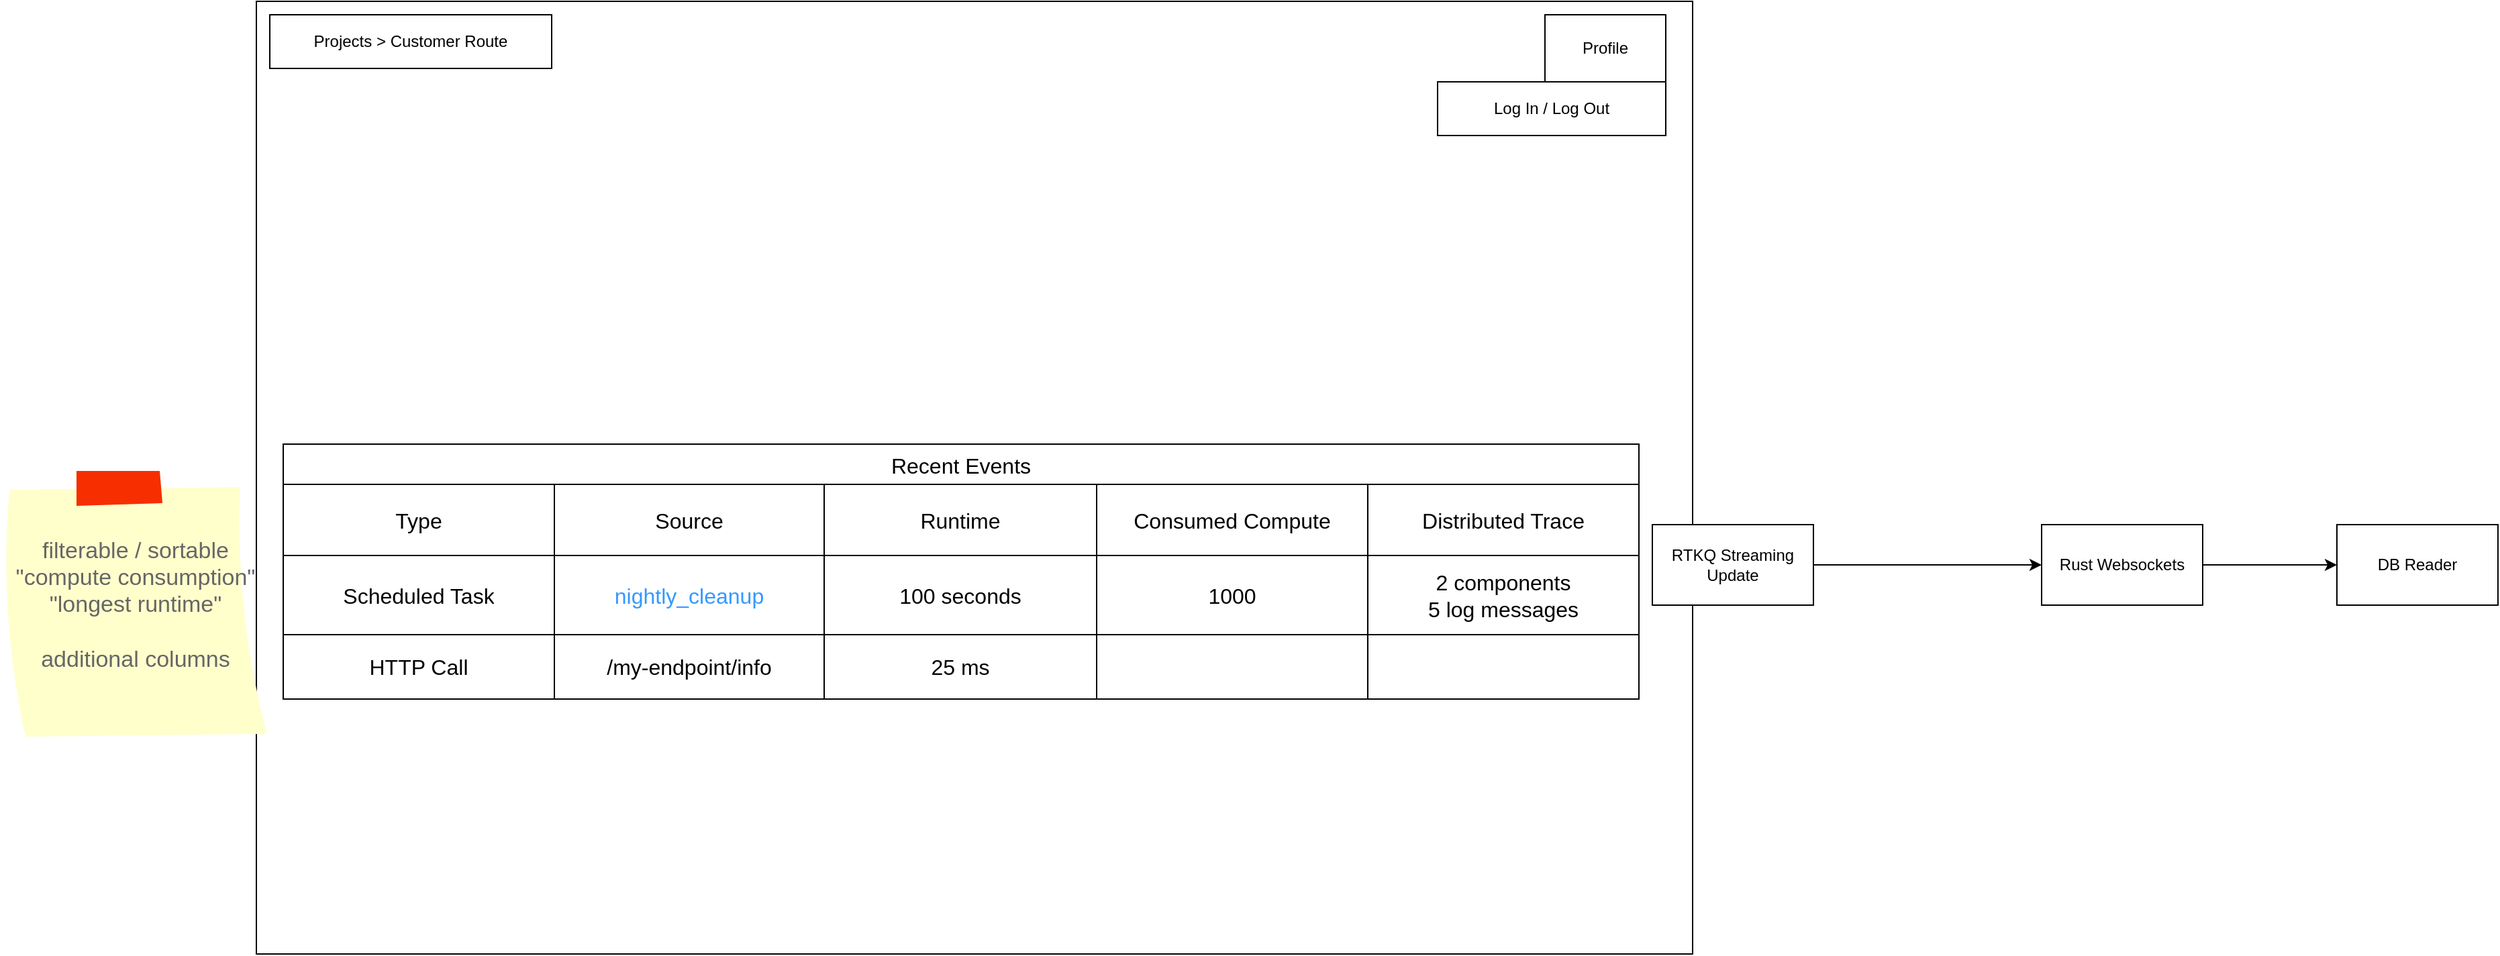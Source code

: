 <mxfile version="22.1.16" type="device" pages="2">
  <diagram name="Page-1" id="kaMfsWLkI_1GZmomhYRL">
    <mxGraphModel dx="2433" dy="1171" grid="1" gridSize="10" guides="1" tooltips="1" connect="1" arrows="1" fold="1" page="1" pageScale="1" pageWidth="850" pageHeight="1100" math="0" shadow="0">
      <root>
        <mxCell id="0" />
        <mxCell id="1" parent="0" />
        <mxCell id="EGFr5fbD6HCEp1vxCQld-1" value="" style="rounded=0;whiteSpace=wrap;html=1;" parent="1" vertex="1">
          <mxGeometry y="70" width="1070" height="710" as="geometry" />
        </mxCell>
        <mxCell id="EGFr5fbD6HCEp1vxCQld-4" value="Recent Events" style="shape=table;startSize=30;container=1;collapsible=0;childLayout=tableLayout;strokeColor=default;fontSize=16;" parent="1" vertex="1">
          <mxGeometry x="20" y="400" width="1010" height="190" as="geometry" />
        </mxCell>
        <mxCell id="EGFr5fbD6HCEp1vxCQld-5" value="" style="shape=tableRow;horizontal=0;startSize=0;swimlaneHead=0;swimlaneBody=0;strokeColor=inherit;top=0;left=0;bottom=0;right=0;collapsible=0;dropTarget=0;fillColor=none;points=[[0,0.5],[1,0.5]];portConstraint=eastwest;fontSize=16;" parent="EGFr5fbD6HCEp1vxCQld-4" vertex="1">
          <mxGeometry y="30" width="1010" height="53" as="geometry" />
        </mxCell>
        <mxCell id="EGFr5fbD6HCEp1vxCQld-6" value="Type" style="shape=partialRectangle;html=1;whiteSpace=wrap;connectable=0;strokeColor=inherit;overflow=hidden;fillColor=none;top=0;left=0;bottom=0;right=0;pointerEvents=1;fontSize=16;" parent="EGFr5fbD6HCEp1vxCQld-5" vertex="1">
          <mxGeometry width="202" height="53" as="geometry">
            <mxRectangle width="202" height="53" as="alternateBounds" />
          </mxGeometry>
        </mxCell>
        <mxCell id="EGFr5fbD6HCEp1vxCQld-7" value="Source" style="shape=partialRectangle;html=1;whiteSpace=wrap;connectable=0;strokeColor=inherit;overflow=hidden;fillColor=none;top=0;left=0;bottom=0;right=0;pointerEvents=1;fontSize=16;" parent="EGFr5fbD6HCEp1vxCQld-5" vertex="1">
          <mxGeometry x="202" width="201" height="53" as="geometry">
            <mxRectangle width="201" height="53" as="alternateBounds" />
          </mxGeometry>
        </mxCell>
        <mxCell id="EGFr5fbD6HCEp1vxCQld-8" value="Runtime" style="shape=partialRectangle;html=1;whiteSpace=wrap;connectable=0;strokeColor=inherit;overflow=hidden;fillColor=none;top=0;left=0;bottom=0;right=0;pointerEvents=1;fontSize=16;" parent="EGFr5fbD6HCEp1vxCQld-5" vertex="1">
          <mxGeometry x="403" width="203" height="53" as="geometry">
            <mxRectangle width="203" height="53" as="alternateBounds" />
          </mxGeometry>
        </mxCell>
        <mxCell id="EGFr5fbD6HCEp1vxCQld-26" value="Consumed Compute" style="shape=partialRectangle;html=1;whiteSpace=wrap;connectable=0;strokeColor=inherit;overflow=hidden;fillColor=none;top=0;left=0;bottom=0;right=0;pointerEvents=1;fontSize=16;" parent="EGFr5fbD6HCEp1vxCQld-5" vertex="1">
          <mxGeometry x="606" width="202" height="53" as="geometry">
            <mxRectangle width="202" height="53" as="alternateBounds" />
          </mxGeometry>
        </mxCell>
        <mxCell id="EGFr5fbD6HCEp1vxCQld-29" value="Distributed Trace" style="shape=partialRectangle;html=1;whiteSpace=wrap;connectable=0;strokeColor=inherit;overflow=hidden;fillColor=none;top=0;left=0;bottom=0;right=0;pointerEvents=1;fontSize=16;" parent="EGFr5fbD6HCEp1vxCQld-5" vertex="1">
          <mxGeometry x="808" width="202" height="53" as="geometry">
            <mxRectangle width="202" height="53" as="alternateBounds" />
          </mxGeometry>
        </mxCell>
        <mxCell id="EGFr5fbD6HCEp1vxCQld-9" value="" style="shape=tableRow;horizontal=0;startSize=0;swimlaneHead=0;swimlaneBody=0;strokeColor=inherit;top=0;left=0;bottom=0;right=0;collapsible=0;dropTarget=0;fillColor=none;points=[[0,0.5],[1,0.5]];portConstraint=eastwest;fontSize=16;" parent="EGFr5fbD6HCEp1vxCQld-4" vertex="1">
          <mxGeometry y="83" width="1010" height="59" as="geometry" />
        </mxCell>
        <mxCell id="EGFr5fbD6HCEp1vxCQld-10" value="Scheduled Task" style="shape=partialRectangle;html=1;whiteSpace=wrap;connectable=0;strokeColor=inherit;overflow=hidden;fillColor=none;top=0;left=0;bottom=0;right=0;pointerEvents=1;fontSize=16;" parent="EGFr5fbD6HCEp1vxCQld-9" vertex="1">
          <mxGeometry width="202" height="59" as="geometry">
            <mxRectangle width="202" height="59" as="alternateBounds" />
          </mxGeometry>
        </mxCell>
        <mxCell id="EGFr5fbD6HCEp1vxCQld-11" value="&lt;font color=&quot;#3399ff&quot;&gt;nightly_cleanup&lt;/font&gt;" style="shape=partialRectangle;html=1;whiteSpace=wrap;connectable=0;strokeColor=inherit;overflow=hidden;fillColor=none;top=0;left=0;bottom=0;right=0;pointerEvents=1;fontSize=16;" parent="EGFr5fbD6HCEp1vxCQld-9" vertex="1">
          <mxGeometry x="202" width="201" height="59" as="geometry">
            <mxRectangle width="201" height="59" as="alternateBounds" />
          </mxGeometry>
        </mxCell>
        <mxCell id="EGFr5fbD6HCEp1vxCQld-12" value="100 seconds" style="shape=partialRectangle;html=1;whiteSpace=wrap;connectable=0;strokeColor=inherit;overflow=hidden;fillColor=none;top=0;left=0;bottom=0;right=0;pointerEvents=1;fontSize=16;" parent="EGFr5fbD6HCEp1vxCQld-9" vertex="1">
          <mxGeometry x="403" width="203" height="59" as="geometry">
            <mxRectangle width="203" height="59" as="alternateBounds" />
          </mxGeometry>
        </mxCell>
        <mxCell id="EGFr5fbD6HCEp1vxCQld-27" value="1000" style="shape=partialRectangle;html=1;whiteSpace=wrap;connectable=0;strokeColor=inherit;overflow=hidden;fillColor=none;top=0;left=0;bottom=0;right=0;pointerEvents=1;fontSize=16;" parent="EGFr5fbD6HCEp1vxCQld-9" vertex="1">
          <mxGeometry x="606" width="202" height="59" as="geometry">
            <mxRectangle width="202" height="59" as="alternateBounds" />
          </mxGeometry>
        </mxCell>
        <mxCell id="EGFr5fbD6HCEp1vxCQld-30" value="2 components&lt;br&gt;5 log messages" style="shape=partialRectangle;html=1;whiteSpace=wrap;connectable=0;strokeColor=inherit;overflow=hidden;fillColor=none;top=0;left=0;bottom=0;right=0;pointerEvents=1;fontSize=16;" parent="EGFr5fbD6HCEp1vxCQld-9" vertex="1">
          <mxGeometry x="808" width="202" height="59" as="geometry">
            <mxRectangle width="202" height="59" as="alternateBounds" />
          </mxGeometry>
        </mxCell>
        <mxCell id="EGFr5fbD6HCEp1vxCQld-13" value="" style="shape=tableRow;horizontal=0;startSize=0;swimlaneHead=0;swimlaneBody=0;strokeColor=inherit;top=0;left=0;bottom=0;right=0;collapsible=0;dropTarget=0;fillColor=none;points=[[0,0.5],[1,0.5]];portConstraint=eastwest;fontSize=16;" parent="EGFr5fbD6HCEp1vxCQld-4" vertex="1">
          <mxGeometry y="142" width="1010" height="48" as="geometry" />
        </mxCell>
        <mxCell id="EGFr5fbD6HCEp1vxCQld-14" value="HTTP Call" style="shape=partialRectangle;html=1;whiteSpace=wrap;connectable=0;strokeColor=inherit;overflow=hidden;fillColor=none;top=0;left=0;bottom=0;right=0;pointerEvents=1;fontSize=16;" parent="EGFr5fbD6HCEp1vxCQld-13" vertex="1">
          <mxGeometry width="202" height="48" as="geometry">
            <mxRectangle width="202" height="48" as="alternateBounds" />
          </mxGeometry>
        </mxCell>
        <mxCell id="EGFr5fbD6HCEp1vxCQld-15" value="/my-endpoint/info" style="shape=partialRectangle;html=1;whiteSpace=wrap;connectable=0;strokeColor=inherit;overflow=hidden;fillColor=none;top=0;left=0;bottom=0;right=0;pointerEvents=1;fontSize=16;" parent="EGFr5fbD6HCEp1vxCQld-13" vertex="1">
          <mxGeometry x="202" width="201" height="48" as="geometry">
            <mxRectangle width="201" height="48" as="alternateBounds" />
          </mxGeometry>
        </mxCell>
        <mxCell id="EGFr5fbD6HCEp1vxCQld-16" value="25 ms" style="shape=partialRectangle;html=1;whiteSpace=wrap;connectable=0;strokeColor=inherit;overflow=hidden;fillColor=none;top=0;left=0;bottom=0;right=0;pointerEvents=1;fontSize=16;" parent="EGFr5fbD6HCEp1vxCQld-13" vertex="1">
          <mxGeometry x="403" width="203" height="48" as="geometry">
            <mxRectangle width="203" height="48" as="alternateBounds" />
          </mxGeometry>
        </mxCell>
        <mxCell id="EGFr5fbD6HCEp1vxCQld-28" style="shape=partialRectangle;html=1;whiteSpace=wrap;connectable=0;strokeColor=inherit;overflow=hidden;fillColor=none;top=0;left=0;bottom=0;right=0;pointerEvents=1;fontSize=16;" parent="EGFr5fbD6HCEp1vxCQld-13" vertex="1">
          <mxGeometry x="606" width="202" height="48" as="geometry">
            <mxRectangle width="202" height="48" as="alternateBounds" />
          </mxGeometry>
        </mxCell>
        <mxCell id="EGFr5fbD6HCEp1vxCQld-31" style="shape=partialRectangle;html=1;whiteSpace=wrap;connectable=0;strokeColor=inherit;overflow=hidden;fillColor=none;top=0;left=0;bottom=0;right=0;pointerEvents=1;fontSize=16;" parent="EGFr5fbD6HCEp1vxCQld-13" vertex="1">
          <mxGeometry x="808" width="202" height="48" as="geometry">
            <mxRectangle width="202" height="48" as="alternateBounds" />
          </mxGeometry>
        </mxCell>
        <mxCell id="EGFr5fbD6HCEp1vxCQld-17" value="filterable / sortable&lt;br&gt;&quot;compute consumption&quot;&lt;br&gt;&quot;longest runtime&quot;&lt;br&gt;&lt;br&gt;additional columns&lt;br&gt;" style="strokeWidth=1;shadow=0;dashed=0;align=center;html=1;shape=mxgraph.mockup.text.stickyNote2;fontColor=#666666;mainText=;fontSize=17;whiteSpace=wrap;fillColor=#ffffcc;strokeColor=#F62E00;" parent="1" vertex="1">
          <mxGeometry x="-190" y="420" width="200" height="200" as="geometry" />
        </mxCell>
        <mxCell id="EGFr5fbD6HCEp1vxCQld-32" value="Projects &amp;gt; Customer Route" style="rounded=0;whiteSpace=wrap;html=1;" parent="1" vertex="1">
          <mxGeometry x="10" y="80" width="210" height="40" as="geometry" />
        </mxCell>
        <mxCell id="EGFr5fbD6HCEp1vxCQld-33" value="Profile" style="rounded=0;whiteSpace=wrap;html=1;" parent="1" vertex="1">
          <mxGeometry x="960" y="80" width="90" height="50" as="geometry" />
        </mxCell>
        <mxCell id="EGFr5fbD6HCEp1vxCQld-34" value="Log In / Log Out" style="rounded=0;whiteSpace=wrap;html=1;" parent="1" vertex="1">
          <mxGeometry x="880" y="130" width="170" height="40" as="geometry" />
        </mxCell>
        <mxCell id="6GF4XMWw2OZV409vYWXL-3" style="edgeStyle=orthogonalEdgeStyle;rounded=0;orthogonalLoop=1;jettySize=auto;html=1;exitX=1;exitY=0.5;exitDx=0;exitDy=0;entryX=0;entryY=0.5;entryDx=0;entryDy=0;" edge="1" parent="1" source="6GF4XMWw2OZV409vYWXL-1" target="6GF4XMWw2OZV409vYWXL-2">
          <mxGeometry relative="1" as="geometry" />
        </mxCell>
        <mxCell id="6GF4XMWw2OZV409vYWXL-1" value="RTKQ Streaming Update" style="rounded=0;whiteSpace=wrap;html=1;" vertex="1" parent="1">
          <mxGeometry x="1040" y="460" width="120" height="60" as="geometry" />
        </mxCell>
        <mxCell id="6GF4XMWw2OZV409vYWXL-5" style="edgeStyle=orthogonalEdgeStyle;rounded=0;orthogonalLoop=1;jettySize=auto;html=1;exitX=1;exitY=0.5;exitDx=0;exitDy=0;entryX=0;entryY=0.5;entryDx=0;entryDy=0;" edge="1" parent="1" source="6GF4XMWw2OZV409vYWXL-2" target="6GF4XMWw2OZV409vYWXL-4">
          <mxGeometry relative="1" as="geometry" />
        </mxCell>
        <mxCell id="6GF4XMWw2OZV409vYWXL-2" value="Rust Websockets" style="rounded=0;whiteSpace=wrap;html=1;" vertex="1" parent="1">
          <mxGeometry x="1330" y="460" width="120" height="60" as="geometry" />
        </mxCell>
        <mxCell id="6GF4XMWw2OZV409vYWXL-4" value="DB Reader" style="rounded=0;whiteSpace=wrap;html=1;" vertex="1" parent="1">
          <mxGeometry x="1550" y="460" width="120" height="60" as="geometry" />
        </mxCell>
      </root>
    </mxGraphModel>
  </diagram>
  <diagram id="fdkHn0auetbkfkauMv79" name="Page-2">
    <mxGraphModel dx="2037" dy="878" grid="1" gridSize="10" guides="1" tooltips="1" connect="1" arrows="1" fold="1" page="1" pageScale="1" pageWidth="850" pageHeight="1100" math="0" shadow="0">
      <root>
        <mxCell id="0" />
        <mxCell id="1" parent="0" />
        <mxCell id="bS599DPn3cSyYoHswmJA-1" value="Rust Runner" style="rounded=0;whiteSpace=wrap;html=1;verticalAlign=top;" vertex="1" parent="1">
          <mxGeometry x="210" y="280" width="490" height="350" as="geometry" />
        </mxCell>
        <mxCell id="bS599DPn3cSyYoHswmJA-3" value="Runner Pool" style="rounded=0;whiteSpace=wrap;html=1;align=center;verticalAlign=top;" vertex="1" parent="1">
          <mxGeometry x="400" y="360" width="160" height="200" as="geometry" />
        </mxCell>
        <mxCell id="bS599DPn3cSyYoHswmJA-2" value="WASM Runner" style="rounded=0;whiteSpace=wrap;html=1;horizontal=1;" vertex="1" parent="1">
          <mxGeometry x="420" y="395" width="120" height="30" as="geometry" />
        </mxCell>
        <mxCell id="bS599DPn3cSyYoHswmJA-4" value="WASM Runner" style="rounded=0;whiteSpace=wrap;html=1;horizontal=1;" vertex="1" parent="1">
          <mxGeometry x="420" y="445" width="120" height="30" as="geometry" />
        </mxCell>
        <mxCell id="bS599DPn3cSyYoHswmJA-5" value="WASM Runner" style="rounded=0;whiteSpace=wrap;html=1;horizontal=1;" vertex="1" parent="1">
          <mxGeometry x="420" y="495" width="120" height="30" as="geometry" />
        </mxCell>
        <mxCell id="bS599DPn3cSyYoHswmJA-6" value="Storage" style="rounded=0;whiteSpace=wrap;html=1;" vertex="1" parent="1">
          <mxGeometry x="-240" y="400" width="180" height="95" as="geometry" />
        </mxCell>
        <mxCell id="bS599DPn3cSyYoHswmJA-8" value="Code Cache" style="rounded=0;whiteSpace=wrap;html=1;align=center;verticalAlign=top;" vertex="1" parent="1">
          <mxGeometry x="230" y="360" width="160" height="200" as="geometry" />
        </mxCell>
        <mxCell id="bS599DPn3cSyYoHswmJA-7" value=".WASM Module" style="rounded=0;whiteSpace=wrap;html=1;horizontal=1;" vertex="1" parent="1">
          <mxGeometry x="250" y="395" width="120" height="30" as="geometry" />
        </mxCell>
        <mxCell id="bS599DPn3cSyYoHswmJA-9" value="C# Provider" style="rounded=0;whiteSpace=wrap;html=1;" vertex="1" parent="1">
          <mxGeometry x="-10" y="350" width="120" height="60" as="geometry" />
        </mxCell>
        <mxCell id="bS599DPn3cSyYoHswmJA-10" value="&lt;h1&gt;Scaling&lt;/h1&gt;&lt;div&gt;The rust runner should be stateless.&amp;nbsp; In every request to the runner, if the code is not in the cache there should be a way to reject the request until the cached code is provided.&amp;nbsp; If the code exists, then the execution runs and returns synchronously.&lt;/div&gt;" style="text;html=1;strokeColor=none;fillColor=none;spacing=5;spacingTop=-20;whiteSpace=wrap;overflow=hidden;rounded=0;" vertex="1" parent="1">
          <mxGeometry x="720" y="285" width="190" height="275" as="geometry" />
        </mxCell>
        <mxCell id="bS599DPn3cSyYoHswmJA-11" value="&lt;h1&gt;Integrations&lt;/h1&gt;&lt;div&gt;The rust runner pool needs a way to egress from WASM code to the rust runner shell, and then from there it needs a way to either egress data further or the runner needs a way to directly implement.&amp;nbsp; This could be done with a multi layered approach where each action has a service provider that can either be rust or it can be an outbound API call.&lt;/div&gt;" style="text;html=1;strokeColor=none;fillColor=none;spacing=5;spacingTop=-20;whiteSpace=wrap;overflow=hidden;rounded=0;" vertex="1" parent="1">
          <mxGeometry x="750" y="500" width="190" height="210" as="geometry" />
        </mxCell>
        <mxCell id="bS599DPn3cSyYoHswmJA-12" value="&lt;h1&gt;Rust Runner MVP&lt;/h1&gt;&lt;div&gt;&lt;span style=&quot;background-color: initial;&quot;&gt;API calls&lt;/span&gt;&lt;/div&gt;&lt;div&gt;&lt;span style=&quot;background-color: initial;&quot;&gt;- executeCachedModule(&#39;moduleCacheId&#39;,json params blob (env, etc.)) -&amp;gt; returns the output json of the module or an error blob if the module fails or if it is not present in the cache&lt;/span&gt;&lt;br&gt;&lt;/div&gt;&lt;div&gt;- getCachedModules() -&amp;gt; returns the module cache IDs of all modules that are currently in the cache&lt;/div&gt;&lt;div&gt;- cacheModule(&#39;moduleCacheId&#39;, &#39;moduleCacheBinary&#39;) returns OK unless it can&#39;t be cached because cache is full&lt;/div&gt;&lt;div&gt;- async support&lt;/div&gt;&lt;div&gt;- injected host functions that let code call out&lt;/div&gt;&lt;div&gt;&lt;br&gt;&lt;/div&gt;" style="text;html=1;strokeColor=none;fillColor=none;spacing=5;spacingTop=-20;whiteSpace=wrap;overflow=hidden;rounded=0;" vertex="1" parent="1">
          <mxGeometry x="310" y="850" width="350" height="210" as="geometry" />
        </mxCell>
        <mxCell id="bS599DPn3cSyYoHswmJA-13" value="Out of scope:&lt;br&gt;Checking if the cache can fit the module" style="text;html=1;strokeColor=none;fillColor=none;align=center;verticalAlign=middle;whiteSpace=wrap;rounded=0;" vertex="1" parent="1">
          <mxGeometry x="660" y="890" width="240" height="80" as="geometry" />
        </mxCell>
        <mxCell id="bS599DPn3cSyYoHswmJA-14" value="&lt;h1&gt;C# API Ingress&lt;/h1&gt;&lt;div&gt;Receives API calls coming in&lt;/div&gt;&lt;div&gt;Calls Rust Runner and async/awaits for response&lt;/div&gt;&lt;div&gt;&lt;br&gt;&lt;/div&gt;&lt;div&gt;&lt;br&gt;&lt;/div&gt;" style="text;html=1;strokeColor=none;fillColor=none;spacing=5;spacingTop=-20;whiteSpace=wrap;overflow=hidden;rounded=0;" vertex="1" parent="1">
          <mxGeometry x="-50" y="851" width="350" height="190" as="geometry" />
        </mxCell>
        <mxCell id="bS599DPn3cSyYoHswmJA-16" value="&lt;h1&gt;C# Provider&lt;/h1&gt;&lt;h1&gt;&lt;span style=&quot;background-color: initial;&quot;&gt;-&amp;nbsp;&lt;/span&gt;&lt;span style=&quot;background-color: initial; font-size: 12px; font-weight: normal;&quot;&gt;Provides implementations of all functionality (ORM, Logging, etc.)&lt;/span&gt;&lt;br&gt;&lt;/h1&gt;&lt;div&gt;-&lt;/div&gt;&lt;div&gt;&lt;br&gt;&lt;/div&gt;" style="text;html=1;strokeColor=none;fillColor=none;spacing=5;spacingTop=-20;whiteSpace=wrap;overflow=hidden;rounded=0;" vertex="1" parent="1">
          <mxGeometry x="970" y="850" width="350" height="190" as="geometry" />
        </mxCell>
        <mxCell id="bS599DPn3cSyYoHswmJA-17" value="&lt;h1&gt;C# Monitor&lt;/h1&gt;&lt;h1&gt;&lt;span style=&quot;background-color: initial;&quot;&gt;- &lt;span style=&quot;font-size: 12px; font-weight: 400;&quot;&gt;APIs for backend UI&lt;/span&gt;&lt;/span&gt;&lt;/h1&gt;&lt;div&gt;&lt;br&gt;&lt;/div&gt;" style="text;html=1;strokeColor=none;fillColor=none;spacing=5;spacingTop=-20;whiteSpace=wrap;overflow=hidden;rounded=0;" vertex="1" parent="1">
          <mxGeometry x="1000" y="590" width="350" height="190" as="geometry" />
        </mxCell>
      </root>
    </mxGraphModel>
  </diagram>
</mxfile>

